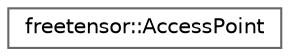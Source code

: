 digraph "Graphical Class Hierarchy"
{
 // LATEX_PDF_SIZE
  bgcolor="transparent";
  edge [fontname=Helvetica,fontsize=10,labelfontname=Helvetica,labelfontsize=10];
  node [fontname=Helvetica,fontsize=10,shape=box,height=0.2,width=0.4];
  rankdir="LR";
  Node0 [label="freetensor::AccessPoint",height=0.2,width=0.4,color="grey40", fillcolor="white", style="filled",URL="$structfreetensor_1_1AccessPoint.html",tooltip=" "];
}
